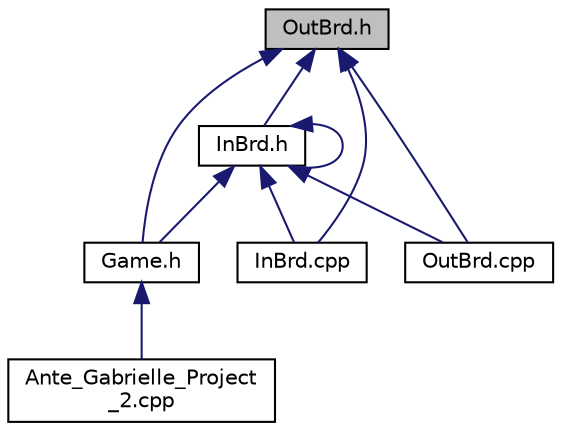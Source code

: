 digraph "OutBrd.h"
{
 // INTERACTIVE_SVG=YES
 // LATEX_PDF_SIZE
  edge [fontname="Helvetica",fontsize="10",labelfontname="Helvetica",labelfontsize="10"];
  node [fontname="Helvetica",fontsize="10",shape=record];
  Node1 [label="OutBrd.h",height=0.2,width=0.4,color="black", fillcolor="grey75", style="filled", fontcolor="black",tooltip=" "];
  Node1 -> Node2 [dir="back",color="midnightblue",fontsize="10",style="solid",fontname="Helvetica"];
  Node2 [label="InBrd.h",height=0.2,width=0.4,color="black", fillcolor="white", style="filled",URL="$d3/d4b/_in_brd_8h.html",tooltip=" "];
  Node2 -> Node3 [dir="back",color="midnightblue",fontsize="10",style="solid",fontname="Helvetica"];
  Node3 [label="Game.h",height=0.2,width=0.4,color="black", fillcolor="white", style="filled",URL="$d9/dcd/_game_8h.html",tooltip=" "];
  Node3 -> Node4 [dir="back",color="midnightblue",fontsize="10",style="solid",fontname="Helvetica"];
  Node4 [label="Ante_Gabrielle_Project\l_2.cpp",height=0.2,width=0.4,color="black", fillcolor="white", style="filled",URL="$d6/d4d/_ante___gabrielle___project__2_8cpp.html",tooltip=" "];
  Node2 -> Node2 [dir="back",color="midnightblue",fontsize="10",style="solid",fontname="Helvetica"];
  Node2 -> Node5 [dir="back",color="midnightblue",fontsize="10",style="solid",fontname="Helvetica"];
  Node5 [label="InBrd.cpp",height=0.2,width=0.4,color="black", fillcolor="white", style="filled",URL="$d5/d35/_in_brd_8cpp.html",tooltip=" "];
  Node2 -> Node6 [dir="back",color="midnightblue",fontsize="10",style="solid",fontname="Helvetica"];
  Node6 [label="OutBrd.cpp",height=0.2,width=0.4,color="black", fillcolor="white", style="filled",URL="$da/df8/_out_brd_8cpp.html",tooltip=" "];
  Node1 -> Node3 [dir="back",color="midnightblue",fontsize="10",style="solid",fontname="Helvetica"];
  Node1 -> Node5 [dir="back",color="midnightblue",fontsize="10",style="solid",fontname="Helvetica"];
  Node1 -> Node6 [dir="back",color="midnightblue",fontsize="10",style="solid",fontname="Helvetica"];
}
